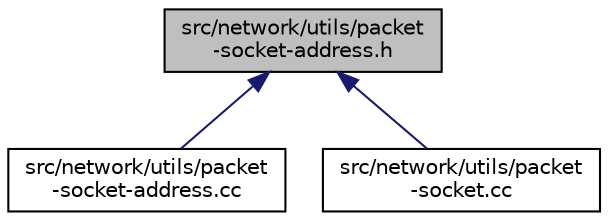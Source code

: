 digraph "src/network/utils/packet-socket-address.h"
{
 // LATEX_PDF_SIZE
  edge [fontname="Helvetica",fontsize="10",labelfontname="Helvetica",labelfontsize="10"];
  node [fontname="Helvetica",fontsize="10",shape=record];
  Node1 [label="src/network/utils/packet\l-socket-address.h",height=0.2,width=0.4,color="black", fillcolor="grey75", style="filled", fontcolor="black",tooltip=" "];
  Node1 -> Node2 [dir="back",color="midnightblue",fontsize="10",style="solid",fontname="Helvetica"];
  Node2 [label="src/network/utils/packet\l-socket-address.cc",height=0.2,width=0.4,color="black", fillcolor="white", style="filled",URL="$packet-socket-address_8cc.html",tooltip=" "];
  Node1 -> Node3 [dir="back",color="midnightblue",fontsize="10",style="solid",fontname="Helvetica"];
  Node3 [label="src/network/utils/packet\l-socket.cc",height=0.2,width=0.4,color="black", fillcolor="white", style="filled",URL="$packet-socket_8cc.html",tooltip=" "];
}
